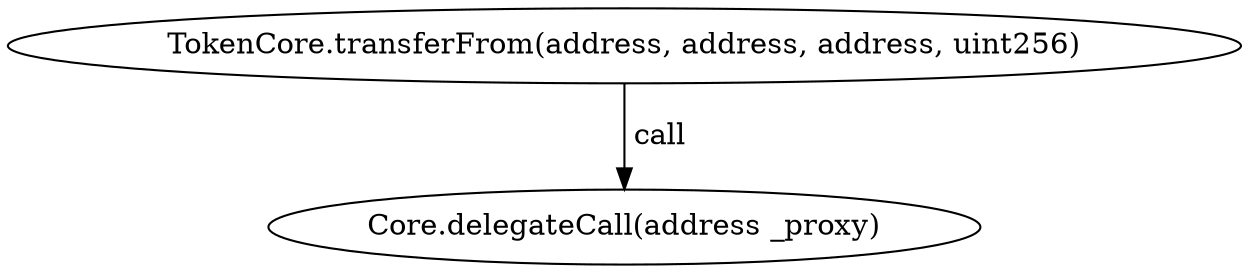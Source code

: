 digraph "" {
	graph [bb="0,0,489.19,124.8"];
	node [label="\N"];
	"TokenCore.transferFrom(address, address, address, uint256)"	 [height=0.5,
		pos="244.6,106.8",
		width=6.7943];
	"Core.delegateCall(address _proxy)"	 [height=0.5,
		pos="244.6,18",
		width=4.0457];
	"TokenCore.transferFrom(address, address, address, uint256)" -> "Core.delegateCall(address _proxy)" [key=call,
	label=" call",
	lp="256.45,62.4",
	pos="e,244.6,36.072 244.6,88.401 244.6,76.295 244.6,60.208 244.6,46.467"];
}
digraph "" {
	graph [bb="0,0,489.19,124.8"];
	node [label="\N"];
	"TokenCore.transferFrom(address, address, address, uint256)"	 [height=0.5,
		pos="244.6,106.8",
		width=6.7943];
	"Core.delegateCall(address _proxy)"	 [height=0.5,
		pos="244.6,18",
		width=4.0457];
	"TokenCore.transferFrom(address, address, address, uint256)" -> "Core.delegateCall(address _proxy)" [key=call,
	label=" call",
	lp="256.45,62.4",
	pos="e,244.6,36.072 244.6,88.401 244.6,76.295 244.6,60.208 244.6,46.467"];
}
digraph "" {
	graph [bb="0,0,489.19,124.8"];
	node [label="\N"];
	"TokenCore.transferFrom(address, address, address, uint256)"	 [height=0.5,
		pos="244.6,106.8",
		width=6.7943];
	"Core.delegateCall(address _proxy)"	 [height=0.5,
		pos="244.6,18",
		width=4.0457];
	"TokenCore.transferFrom(address, address, address, uint256)" -> "Core.delegateCall(address _proxy)" [key=call,
	label=" call",
	lp="256.45,62.4",
	pos="e,244.6,36.072 244.6,88.401 244.6,76.295 244.6,60.208 244.6,46.467"];
}
digraph "" {
	graph [bb="0,0,489.19,124.8"];
	node [label="\N"];
	"TokenCore.transferFrom(address, address, address, uint256)"	 [height=0.5,
		pos="244.6,106.8",
		width=6.7943];
	"Core.delegateCall(address _proxy)"	 [height=0.5,
		pos="244.6,18",
		width=4.0457];
	"TokenCore.transferFrom(address, address, address, uint256)" -> "Core.delegateCall(address _proxy)" [key=call,
	label=" call",
	lp="256.45,62.4",
	pos="e,244.6,36.072 244.6,88.401 244.6,76.295 244.6,60.208 244.6,46.467"];
}
digraph "" {
	graph [bb="0,0,489.19,124.8"];
	node [label="\N"];
	"TokenCore.transferFrom(address, address, address, uint256)"	 [height=0.5,
		pos="244.6,106.8",
		width=6.7943];
	"Core.delegateCall(address _proxy)"	 [height=0.5,
		pos="244.6,18",
		width=4.0457];
	"TokenCore.transferFrom(address, address, address, uint256)" -> "Core.delegateCall(address _proxy)" [key=call,
	label=" call",
	lp="256.45,62.4",
	pos="e,244.6,36.072 244.6,88.401 244.6,76.295 244.6,60.208 244.6,46.467"];
}
